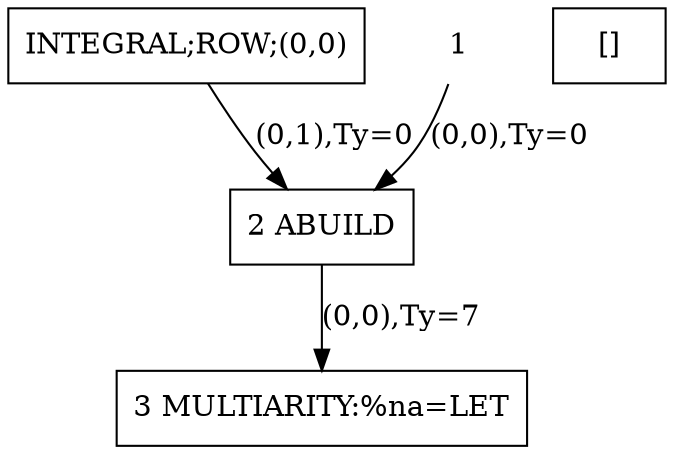digraph R {
newrank=true;
IN00 [shape=rect;label="INTEGRAL;ROW;(0,0)"];
OUT00 [shape=rect;label="[]"];
01 [shape=plaintext;label="1"];
02 [shape=rect;label="2 ABUILD"];
03 [shape=rect;label="3 MULTIARITY:%na=LET"]
IN00 ->  02 [label="(0,1),Ty=0"]
01 ->  02 [label="(0,0),Ty=0"]
02 ->  03 [label="(0,0),Ty=7"]}